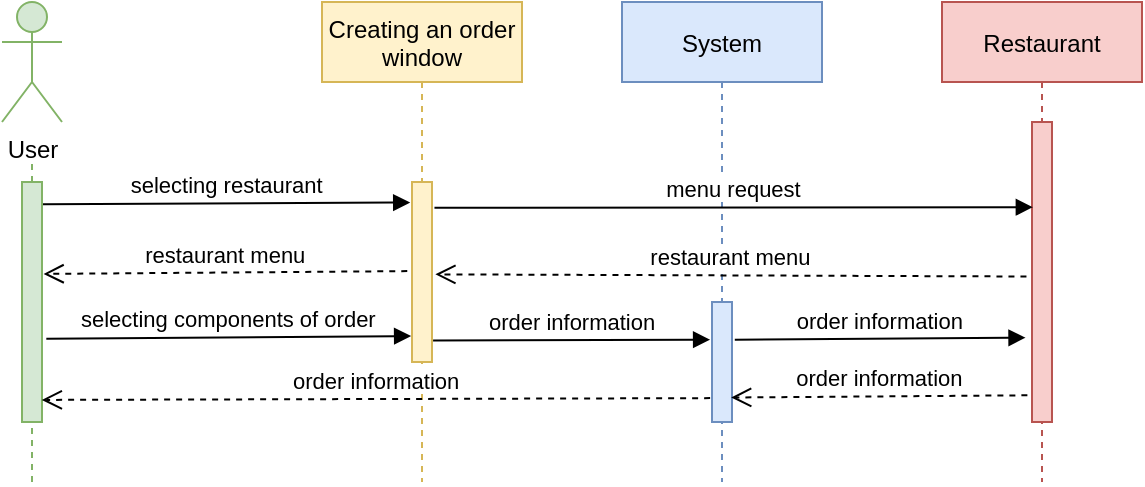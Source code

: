 <mxfile version="20.5.1" type="device"><diagram id="kgpKYQtTHZ0yAKxKKP6v" name="Page-1"><mxGraphModel dx="1213" dy="754" grid="1" gridSize="10" guides="1" tooltips="1" connect="1" arrows="1" fold="1" page="1" pageScale="1" pageWidth="850" pageHeight="1100" math="0" shadow="0"><root><mxCell id="0"/><mxCell id="1" parent="0"/><mxCell id="uzPzEnvNpx_4CCfZn6CL-5" value="User" style="shape=umlActor;verticalLabelPosition=bottom;verticalAlign=top;html=1;outlineConnect=0;fillColor=#d5e8d4;strokeColor=#82b366;" vertex="1" parent="1"><mxGeometry x="40" y="60" width="30" height="60" as="geometry"/></mxCell><mxCell id="uzPzEnvNpx_4CCfZn6CL-7" value="" style="endArrow=none;dashed=1;html=1;rounded=0;fillColor=#d5e8d4;strokeColor=#82b366;" edge="1" parent="1"><mxGeometry width="50" height="50" relative="1" as="geometry"><mxPoint x="55" y="300" as="sourcePoint"/><mxPoint x="55" y="140" as="targetPoint"/></mxGeometry></mxCell><mxCell id="uzPzEnvNpx_4CCfZn6CL-8" value="System" style="shape=umlLifeline;perimeter=lifelinePerimeter;container=1;collapsible=0;recursiveResize=0;rounded=0;shadow=0;strokeWidth=1;fillColor=#dae8fc;strokeColor=#6c8ebf;" vertex="1" parent="1"><mxGeometry x="350" y="60" width="100" height="240" as="geometry"/></mxCell><mxCell id="uzPzEnvNpx_4CCfZn6CL-9" value="" style="points=[];perimeter=orthogonalPerimeter;rounded=0;shadow=0;strokeWidth=1;fillColor=#dae8fc;strokeColor=#6c8ebf;" vertex="1" parent="uzPzEnvNpx_4CCfZn6CL-8"><mxGeometry x="45" y="150" width="10" height="60" as="geometry"/></mxCell><mxCell id="uzPzEnvNpx_4CCfZn6CL-11" value="Restaurant" style="shape=umlLifeline;perimeter=lifelinePerimeter;container=1;collapsible=0;recursiveResize=0;rounded=0;shadow=0;strokeWidth=1;fillColor=#f8cecc;strokeColor=#b85450;" vertex="1" parent="1"><mxGeometry x="510" y="60" width="100" height="240" as="geometry"/></mxCell><mxCell id="uzPzEnvNpx_4CCfZn6CL-12" value="" style="points=[];perimeter=orthogonalPerimeter;rounded=0;shadow=0;strokeWidth=1;fillColor=#f8cecc;strokeColor=#b85450;" vertex="1" parent="uzPzEnvNpx_4CCfZn6CL-11"><mxGeometry x="45" y="60" width="10" height="150" as="geometry"/></mxCell><mxCell id="uzPzEnvNpx_4CCfZn6CL-14" value="Creating an order&#10;window" style="shape=umlLifeline;perimeter=lifelinePerimeter;container=1;collapsible=0;recursiveResize=0;rounded=0;shadow=0;strokeWidth=1;fillColor=#fff2cc;strokeColor=#d6b656;" vertex="1" parent="1"><mxGeometry x="200" y="60" width="100" height="240" as="geometry"/></mxCell><mxCell id="uzPzEnvNpx_4CCfZn6CL-15" value="" style="points=[];perimeter=orthogonalPerimeter;rounded=0;shadow=0;strokeWidth=1;fillColor=#fff2cc;strokeColor=#d6b656;" vertex="1" parent="uzPzEnvNpx_4CCfZn6CL-14"><mxGeometry x="45" y="90" width="10" height="90" as="geometry"/></mxCell><mxCell id="uzPzEnvNpx_4CCfZn6CL-17" value="selecting restaurant" style="verticalAlign=bottom;endArrow=block;shadow=0;strokeWidth=1;exitX=1.034;exitY=0.093;exitDx=0;exitDy=0;exitPerimeter=0;entryX=-0.089;entryY=0.114;entryDx=0;entryDy=0;entryPerimeter=0;" edge="1" parent="1" source="uzPzEnvNpx_4CCfZn6CL-22" target="uzPzEnvNpx_4CCfZn6CL-15"><mxGeometry relative="1" as="geometry"><mxPoint x="60" y="170" as="sourcePoint"/><mxPoint x="220" y="170" as="targetPoint"/></mxGeometry></mxCell><mxCell id="uzPzEnvNpx_4CCfZn6CL-22" value="" style="points=[];perimeter=orthogonalPerimeter;rounded=0;shadow=0;strokeWidth=1;fillColor=#d5e8d4;strokeColor=#82b366;" vertex="1" parent="1"><mxGeometry x="50" y="150" width="10" height="120" as="geometry"/></mxCell><mxCell id="uzPzEnvNpx_4CCfZn6CL-23" value="menu request" style="verticalAlign=bottom;endArrow=block;shadow=0;strokeWidth=1;exitX=1.123;exitY=0.143;exitDx=0;exitDy=0;exitPerimeter=0;entryX=0.043;entryY=0.284;entryDx=0;entryDy=0;entryPerimeter=0;" edge="1" parent="1" source="uzPzEnvNpx_4CCfZn6CL-15" target="uzPzEnvNpx_4CCfZn6CL-12"><mxGeometry relative="1" as="geometry"><mxPoint x="220.0" y="170.92" as="sourcePoint"/><mxPoint x="550" y="163" as="targetPoint"/></mxGeometry></mxCell><mxCell id="uzPzEnvNpx_4CCfZn6CL-24" value="restaurant menu" style="verticalAlign=bottom;endArrow=open;dashed=1;endSize=8;shadow=0;strokeWidth=1;entryX=1.169;entryY=0.513;entryDx=0;entryDy=0;entryPerimeter=0;exitX=-0.277;exitY=0.515;exitDx=0;exitDy=0;exitPerimeter=0;" edge="1" parent="1" source="uzPzEnvNpx_4CCfZn6CL-12" target="uzPzEnvNpx_4CCfZn6CL-15"><mxGeometry relative="1" as="geometry"><mxPoint x="410" y="210.11" as="targetPoint"/><mxPoint x="553.74" y="209.71" as="sourcePoint"/></mxGeometry></mxCell><mxCell id="uzPzEnvNpx_4CCfZn6CL-27" value="selecting components of order" style="verticalAlign=bottom;endArrow=block;shadow=0;strokeWidth=1;exitX=1.217;exitY=0.653;exitDx=0;exitDy=0;exitPerimeter=0;entryX=-0.043;entryY=0.856;entryDx=0;entryDy=0;entryPerimeter=0;" edge="1" parent="1" source="uzPzEnvNpx_4CCfZn6CL-22" target="uzPzEnvNpx_4CCfZn6CL-15"><mxGeometry relative="1" as="geometry"><mxPoint x="60" y="296" as="sourcePoint"/><mxPoint x="160" y="250" as="targetPoint"/></mxGeometry></mxCell><mxCell id="uzPzEnvNpx_4CCfZn6CL-21" value="restaurant menu" style="verticalAlign=bottom;endArrow=open;dashed=1;endSize=8;exitX=-0.237;exitY=0.495;shadow=0;strokeWidth=1;entryX=1.08;entryY=0.383;entryDx=0;entryDy=0;entryPerimeter=0;exitDx=0;exitDy=0;exitPerimeter=0;" edge="1" parent="1" source="uzPzEnvNpx_4CCfZn6CL-15" target="uzPzEnvNpx_4CCfZn6CL-22"><mxGeometry relative="1" as="geometry"><mxPoint x="70" y="210" as="targetPoint"/><mxPoint x="225" y="209.71" as="sourcePoint"/></mxGeometry></mxCell><mxCell id="uzPzEnvNpx_4CCfZn6CL-29" value="order information" style="verticalAlign=bottom;endArrow=block;shadow=0;strokeWidth=1;exitX=1.054;exitY=0.881;exitDx=0;exitDy=0;exitPerimeter=0;entryX=-0.094;entryY=0.314;entryDx=0;entryDy=0;entryPerimeter=0;" edge="1" parent="1" source="uzPzEnvNpx_4CCfZn6CL-15" target="uzPzEnvNpx_4CCfZn6CL-9"><mxGeometry relative="1" as="geometry"><mxPoint x="260.0" y="235.45" as="sourcePoint"/><mxPoint x="370" y="234.55" as="targetPoint"/></mxGeometry></mxCell><mxCell id="uzPzEnvNpx_4CCfZn6CL-31" value="order information" style="verticalAlign=bottom;endArrow=block;shadow=0;strokeWidth=1;exitX=1.14;exitY=0.314;exitDx=0;exitDy=0;exitPerimeter=0;entryX=-0.323;entryY=0.719;entryDx=0;entryDy=0;entryPerimeter=0;" edge="1" parent="1" source="uzPzEnvNpx_4CCfZn6CL-9" target="uzPzEnvNpx_4CCfZn6CL-12"><mxGeometry relative="1" as="geometry"><mxPoint x="500" y="380" as="sourcePoint"/><mxPoint x="550" y="230" as="targetPoint"/></mxGeometry></mxCell><mxCell id="uzPzEnvNpx_4CCfZn6CL-33" value="order information" style="verticalAlign=bottom;endArrow=open;dashed=1;endSize=8;shadow=0;strokeWidth=1;entryX=0.957;entryY=0.796;entryDx=0;entryDy=0;entryPerimeter=0;exitX=-0.231;exitY=0.911;exitDx=0;exitDy=0;exitPerimeter=0;" edge="1" parent="1" source="uzPzEnvNpx_4CCfZn6CL-12" target="uzPzEnvNpx_4CCfZn6CL-9"><mxGeometry relative="1" as="geometry"><mxPoint x="410" y="290" as="targetPoint"/><mxPoint x="555" y="290" as="sourcePoint"/></mxGeometry></mxCell><mxCell id="uzPzEnvNpx_4CCfZn6CL-35" value="order information" style="verticalAlign=bottom;endArrow=open;dashed=1;endSize=8;shadow=0;strokeWidth=1;entryX=0.989;entryY=0.908;entryDx=0;entryDy=0;entryPerimeter=0;exitX=-0.094;exitY=0.801;exitDx=0;exitDy=0;exitPerimeter=0;" edge="1" parent="1" source="uzPzEnvNpx_4CCfZn6CL-9" target="uzPzEnvNpx_4CCfZn6CL-22"><mxGeometry relative="1" as="geometry"><mxPoint x="230.0" y="400" as="targetPoint"/><mxPoint x="378.57" y="401.32" as="sourcePoint"/></mxGeometry></mxCell></root></mxGraphModel></diagram></mxfile>